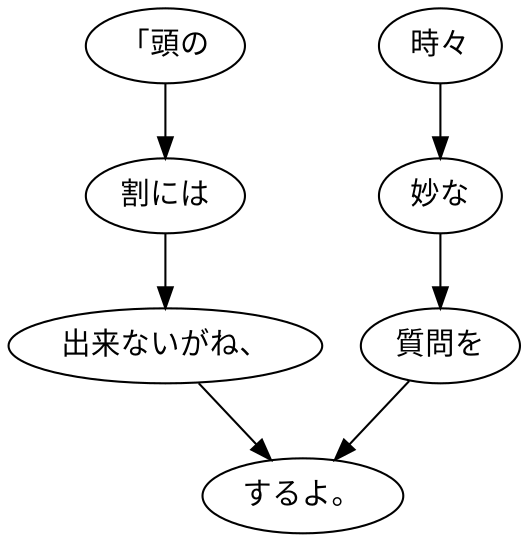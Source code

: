 digraph graph7504 {
	node0 [label="「頭の"];
	node1 [label="割には"];
	node2 [label="出来ないがね、"];
	node3 [label="時々"];
	node4 [label="妙な"];
	node5 [label="質問を"];
	node6 [label="するよ。"];
	node0 -> node1;
	node1 -> node2;
	node2 -> node6;
	node3 -> node4;
	node4 -> node5;
	node5 -> node6;
}
